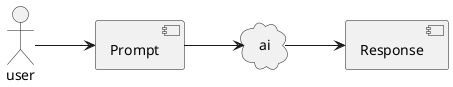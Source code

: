 @startuml
left to right direction

:user: as u

component [Prompt] as prompt
component [Response] as response
cloud ai

u   --> prompt
prompt --> ai
ai --> response


@enduml